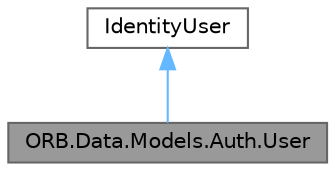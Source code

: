 digraph "ORB.Data.Models.Auth.User"
{
 // INTERACTIVE_SVG=YES
 // LATEX_PDF_SIZE
  bgcolor="transparent";
  edge [fontname=Helvetica,fontsize=10,labelfontname=Helvetica,labelfontsize=10];
  node [fontname=Helvetica,fontsize=10,shape=box,height=0.2,width=0.4];
  Node1 [id="Node000001",label="ORB.Data.Models.Auth.User",height=0.2,width=0.4,color="gray40", fillcolor="grey60", style="filled", fontcolor="black",tooltip="User model."];
  Node2 -> Node1 [id="edge1_Node000001_Node000002",dir="back",color="steelblue1",style="solid",tooltip=" "];
  Node2 [id="Node000002",label="IdentityUser",height=0.2,width=0.4,color="gray40", fillcolor="white", style="filled",tooltip=" "];
}
